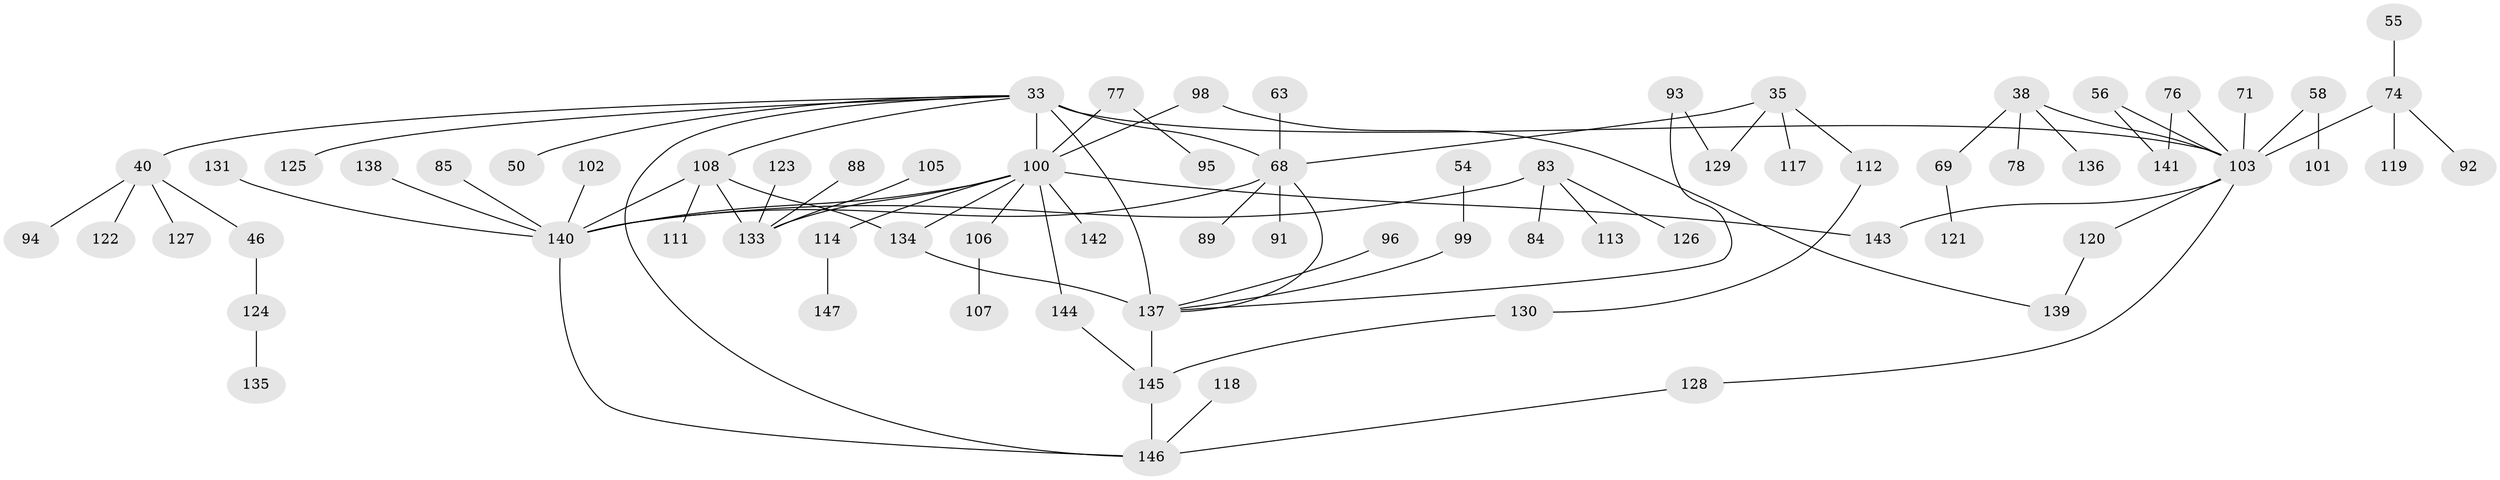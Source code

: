 // original degree distribution, {2: 0.3129251700680272, 5: 0.05442176870748299, 9: 0.006802721088435374, 3: 0.19047619047619047, 4: 0.08163265306122448, 8: 0.006802721088435374, 6: 0.013605442176870748, 1: 0.3333333333333333}
// Generated by graph-tools (version 1.1) at 2025/41/03/09/25 04:41:16]
// undirected, 73 vertices, 87 edges
graph export_dot {
graph [start="1"]
  node [color=gray90,style=filled];
  33 [super="+4+10"];
  35;
  38;
  40 [super="+23"];
  46;
  50;
  54;
  55;
  56;
  58;
  63;
  68 [super="+17+48+59"];
  69;
  71;
  74 [super="+30"];
  76;
  77;
  78;
  83;
  84;
  85;
  88;
  89;
  91;
  92;
  93;
  94;
  95;
  96;
  98 [super="+37"];
  99 [super="+44"];
  100 [super="+97+79"];
  101;
  102;
  103 [super="+28+12"];
  105;
  106;
  107;
  108 [super="+6+62+47"];
  111;
  112;
  113;
  114;
  117;
  118;
  119;
  120;
  121;
  122;
  123;
  124;
  125;
  126;
  127;
  128 [super="+42"];
  129;
  130;
  131;
  133 [super="+64+49"];
  134 [super="+104+110+43"];
  135;
  136;
  137 [super="+7+25+65"];
  138;
  139;
  140 [super="+66+86+115+132"];
  141;
  142;
  143;
  144 [super="+57"];
  145 [super="+109"];
  146 [super="+26+116+90"];
  147;
  33 -- 50;
  33 -- 125;
  33 -- 108 [weight=2];
  33 -- 40;
  33 -- 146;
  33 -- 103 [weight=3];
  33 -- 100 [weight=3];
  33 -- 68;
  33 -- 137 [weight=3];
  35 -- 112;
  35 -- 117;
  35 -- 129;
  35 -- 68;
  38 -- 69;
  38 -- 78;
  38 -- 136;
  38 -- 103;
  40 -- 46;
  40 -- 94;
  40 -- 122;
  40 -- 127;
  46 -- 124;
  54 -- 99;
  55 -- 74;
  56 -- 141;
  56 -- 103;
  58 -- 101;
  58 -- 103;
  63 -- 68;
  68 -- 89;
  68 -- 140 [weight=2];
  68 -- 91;
  68 -- 137;
  69 -- 121;
  71 -- 103;
  74 -- 92;
  74 -- 119;
  74 -- 103;
  76 -- 141;
  76 -- 103;
  77 -- 95;
  77 -- 100;
  83 -- 84;
  83 -- 113;
  83 -- 126;
  83 -- 140;
  85 -- 140;
  88 -- 133;
  93 -- 129;
  93 -- 137;
  96 -- 137;
  98 -- 139;
  98 -- 100;
  99 -- 137;
  100 -- 144;
  100 -- 114;
  100 -- 106;
  100 -- 133;
  100 -- 142;
  100 -- 143;
  100 -- 140;
  100 -- 134;
  102 -- 140;
  103 -- 120;
  103 -- 143;
  103 -- 128;
  105 -- 133;
  106 -- 107;
  108 -- 133;
  108 -- 111;
  108 -- 140 [weight=2];
  108 -- 134;
  112 -- 130;
  114 -- 147;
  118 -- 146;
  120 -- 139;
  123 -- 133;
  124 -- 135;
  128 -- 146;
  130 -- 145;
  131 -- 140;
  134 -- 137;
  137 -- 145 [weight=2];
  138 -- 140;
  140 -- 146;
  144 -- 145;
  145 -- 146;
}
